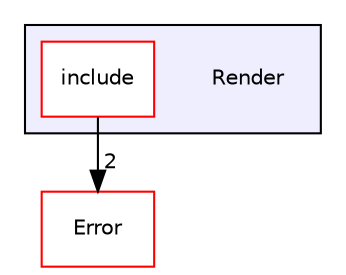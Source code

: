 digraph "Render" {
  compound=true
  node [ fontsize="10", fontname="Helvetica"];
  edge [ labelfontsize="10", labelfontname="Helvetica"];
  subgraph clusterdir_3d93a40d3a63baa1169d25b6af232e01 {
    graph [ bgcolor="#eeeeff", pencolor="black", label="" URL="dir_3d93a40d3a63baa1169d25b6af232e01.html"];
    dir_3d93a40d3a63baa1169d25b6af232e01 [shape=plaintext label="Render"];
    dir_73006cd0adef0e56ffbd795963f18caf [shape=box label="include" color="red" fillcolor="white" style="filled" URL="dir_73006cd0adef0e56ffbd795963f18caf.html"];
  }
  dir_dbb7256e3909a62d05625b0de8bc416a [shape=box label="Error" fillcolor="white" style="filled" color="red" URL="dir_dbb7256e3909a62d05625b0de8bc416a.html"];
  dir_73006cd0adef0e56ffbd795963f18caf->dir_dbb7256e3909a62d05625b0de8bc416a [headlabel="2", labeldistance=1.5 headhref="dir_000013_000003.html"];
}
